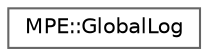 digraph "Graphical Class Hierarchy"
{
 // LATEX_PDF_SIZE
  bgcolor="transparent";
  edge [fontname=Helvetica,fontsize=10,labelfontname=Helvetica,labelfontsize=10];
  node [fontname=Helvetica,fontsize=10,shape=box,height=0.2,width=0.4];
  rankdir="LR";
  Node0 [id="Node000000",label="MPE::GlobalLog",height=0.2,width=0.4,color="grey40", fillcolor="white", style="filled",URL="$class_m_p_e_1_1_global_log.html",tooltip="Main logging system for the engine."];
}
